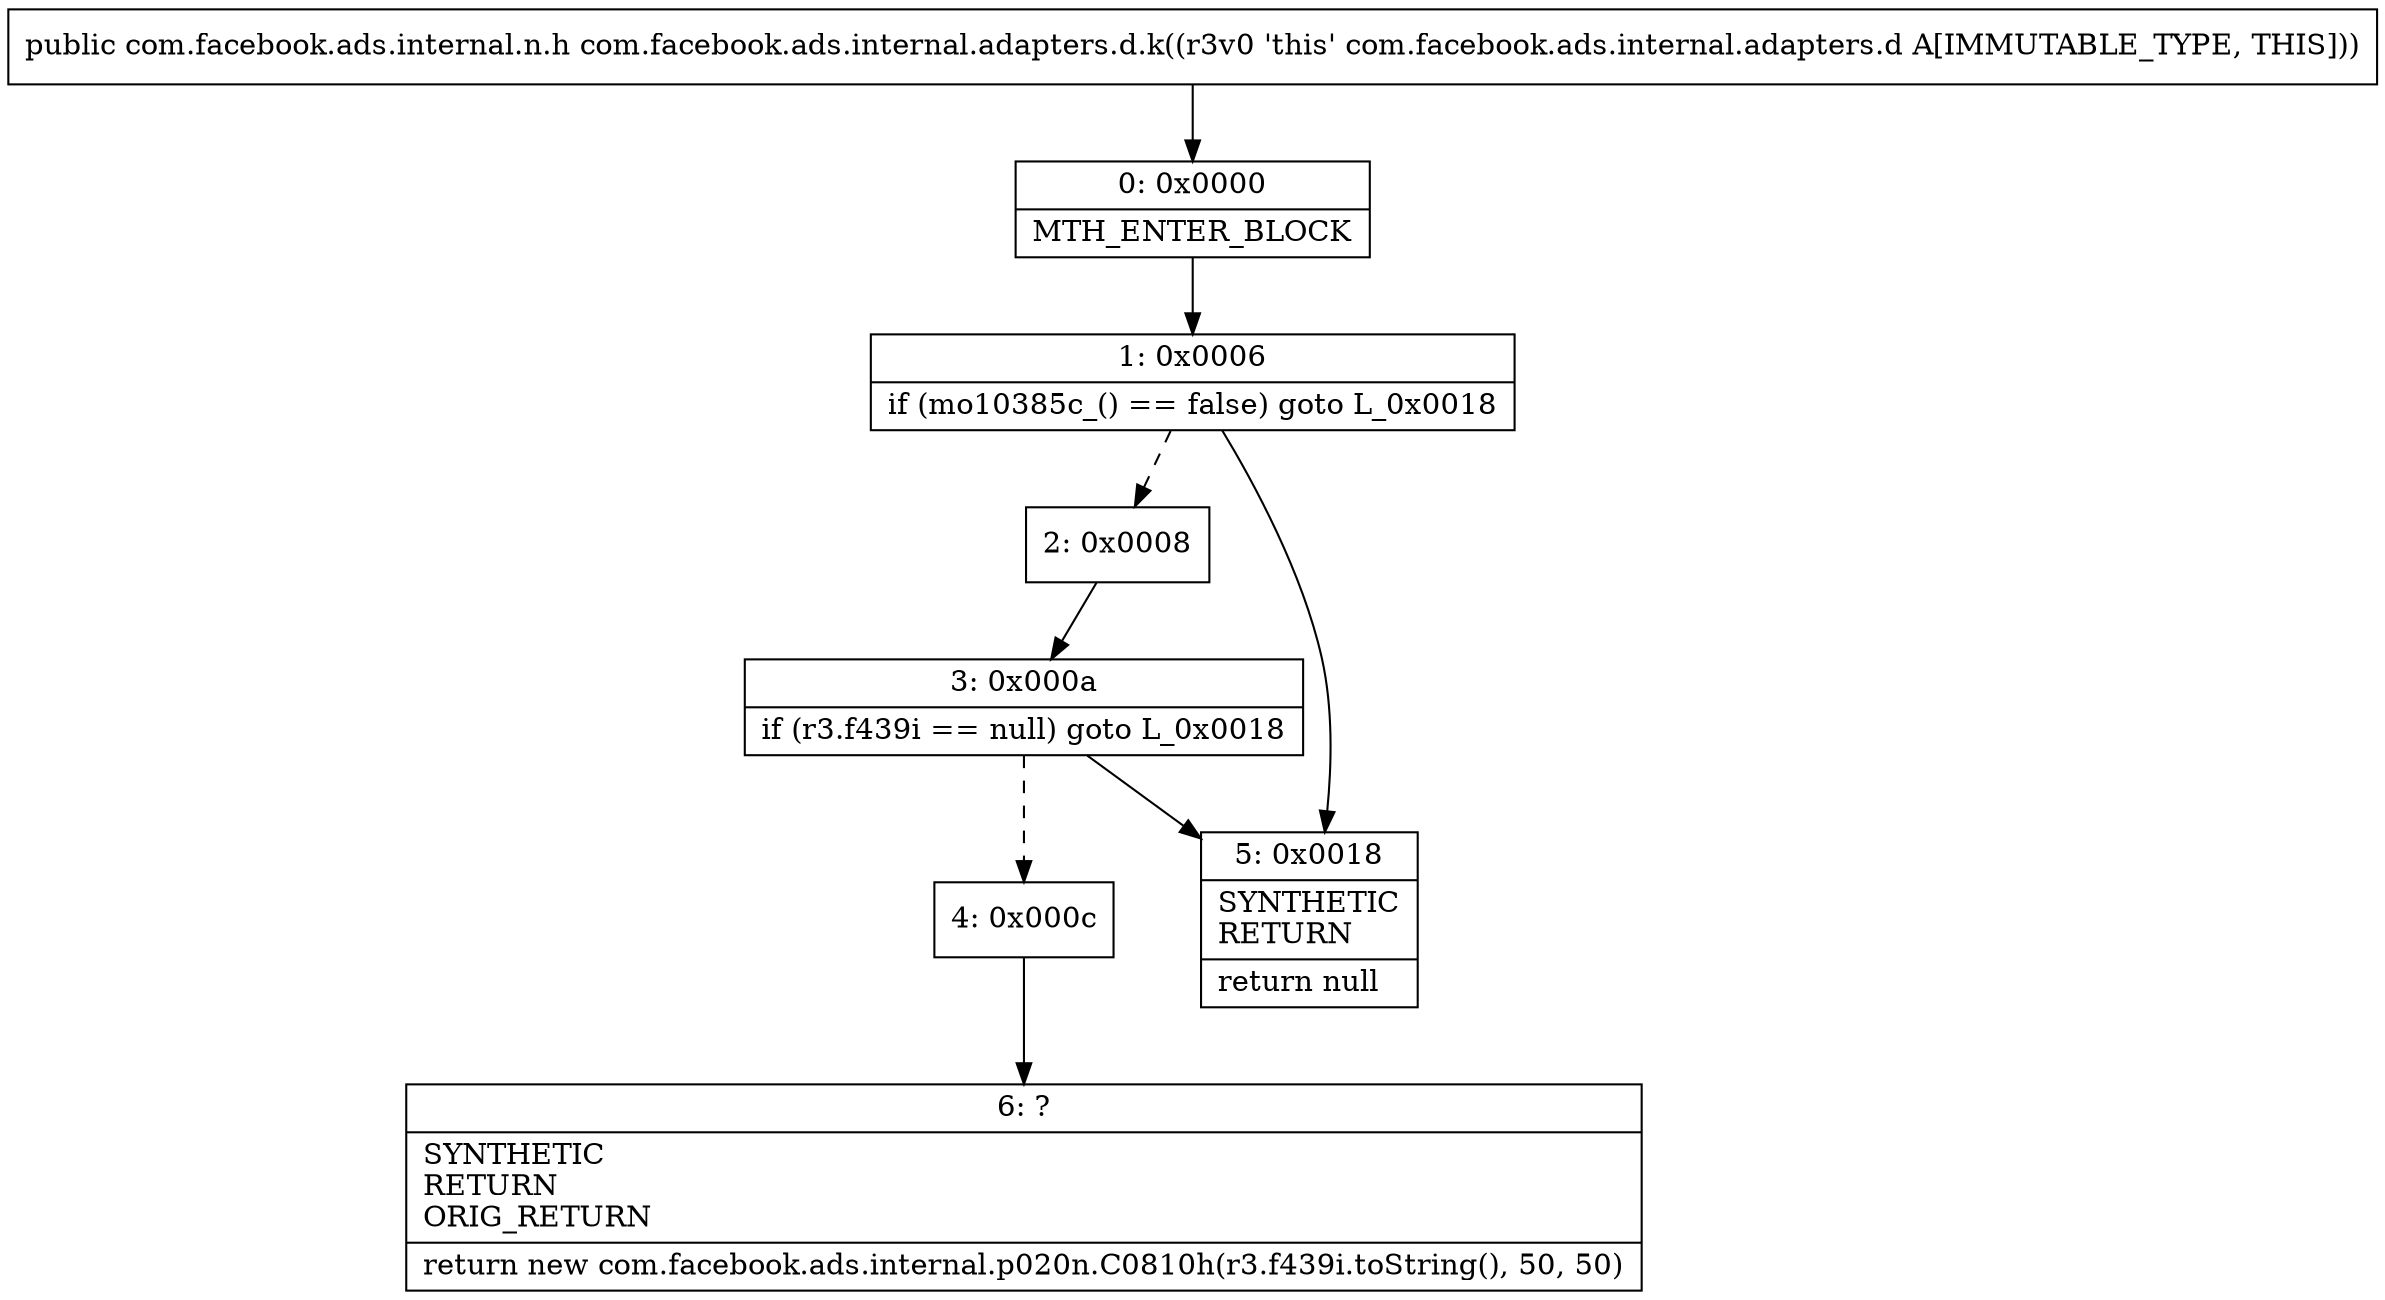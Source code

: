 digraph "CFG forcom.facebook.ads.internal.adapters.d.k()Lcom\/facebook\/ads\/internal\/n\/h;" {
Node_0 [shape=record,label="{0\:\ 0x0000|MTH_ENTER_BLOCK\l}"];
Node_1 [shape=record,label="{1\:\ 0x0006|if (mo10385c_() == false) goto L_0x0018\l}"];
Node_2 [shape=record,label="{2\:\ 0x0008}"];
Node_3 [shape=record,label="{3\:\ 0x000a|if (r3.f439i == null) goto L_0x0018\l}"];
Node_4 [shape=record,label="{4\:\ 0x000c}"];
Node_5 [shape=record,label="{5\:\ 0x0018|SYNTHETIC\lRETURN\l|return null\l}"];
Node_6 [shape=record,label="{6\:\ ?|SYNTHETIC\lRETURN\lORIG_RETURN\l|return new com.facebook.ads.internal.p020n.C0810h(r3.f439i.toString(), 50, 50)\l}"];
MethodNode[shape=record,label="{public com.facebook.ads.internal.n.h com.facebook.ads.internal.adapters.d.k((r3v0 'this' com.facebook.ads.internal.adapters.d A[IMMUTABLE_TYPE, THIS])) }"];
MethodNode -> Node_0;
Node_0 -> Node_1;
Node_1 -> Node_2[style=dashed];
Node_1 -> Node_5;
Node_2 -> Node_3;
Node_3 -> Node_4[style=dashed];
Node_3 -> Node_5;
Node_4 -> Node_6;
}


